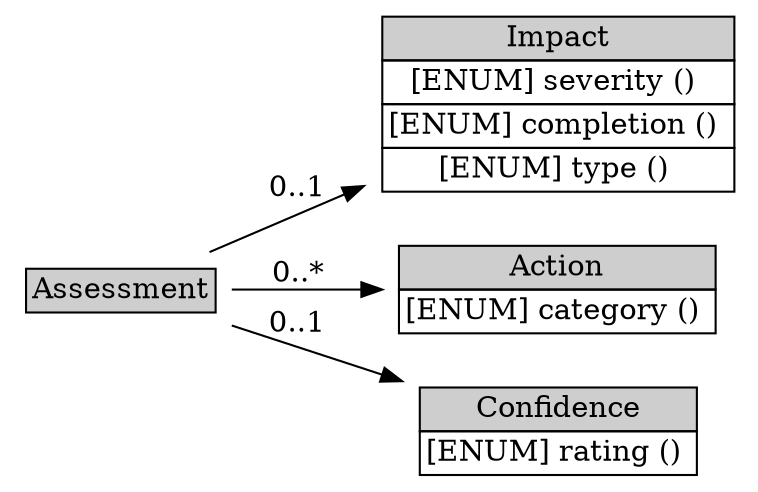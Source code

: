 digraph Assessment {
	graph [rankdir=LR];
	node [label="\N"];
	graph [bb="0,0,346,220"];
	Assessment [label=<<table BORDER="0" CELLBORDER="1" CELLSPACING="0"> <tr > <td BGCOLOR="#CECECE" HREF="#" TITLE="The Assessment class is used to provide the analyzer&#39;s assessment of an event -- its impact, actions taken in response, and confidence. ">Assessment</td> </tr>" %</table>>, shape=plaintext, pos="53,90", width="1.4444", height="0.5"];
	Impact [label=<<table BORDER="0" CELLBORDER="1" CELLSPACING="0"> <tr > <td BGCOLOR="#CECECE" HREF="#" TITLE="The Impact class is used to provide the analyzer&#39;s assessment of the impact of the event on the target(s). It is represented in the IDMEF DTD as follows: ">Impact</td> </tr>" %<tr><td HREF="#" TITLE="Section 10.)">[ENUM] severity () </td></tr>%<tr><td HREF="#" TITLE="Section 10.)">[ENUM] completion () </td></tr>%<tr><td HREF="#" TITLE="value is &quot;other&quot;.  (See also Section 10.)">[ENUM] type () </td></tr>%</table>>, shape=plaintext, pos="258,176", width="2.4167", height="1.2361"];
	Action [label=<<table BORDER="0" CELLBORDER="1" CELLSPACING="0"> <tr > <td BGCOLOR="#CECECE" HREF="#" TITLE="The Action class is used to describe any actions taken by the analyzer in response to the event. Is is represented in the IDMEF DTD as follows: ">Action</td> </tr>" %<tr><td HREF="#" TITLE="The default value is &quot;other&quot;.  (See also Section 10.)">[ENUM] category () </td></tr>%</table>>, shape=plaintext, pos="258,90", width="2.2222", height="0.68056"];
	Confidence [label=<<table BORDER="0" CELLBORDER="1" CELLSPACING="0"> <tr > <td BGCOLOR="#CECECE" HREF="#" TITLE="The Confidence class is used to represent the analyzer&#39;s best estimate of the validity of its analysis. It is represented in the IDMEF DTD as follows: ">Confidence</td> </tr>" %<tr><td HREF="#" TITLE="also Section 10.)">[ENUM] rating () </td></tr>%</table>>, shape=plaintext, pos="258,24", width="1.9444", height="0.68056"];
	Assessment -> Impact [label="0..1", pos="e,170.31,139.21 95.975,108.03 114.96,115.99 138.12,125.71 160.92,135.27", lp="138,138.5"];
	Assessment -> Action [label="0..*", pos="e,177.72,90 105.53,90 124.47,90 146.43,90 167.69,90", lp="138,98.5"];
	Assessment -> Confidence [label="0..1", pos="e,187.44,46.717 105.53,73.089 127.52,66.008 153.58,57.619 177.87,49.798", lp="138,74.5"];
}

